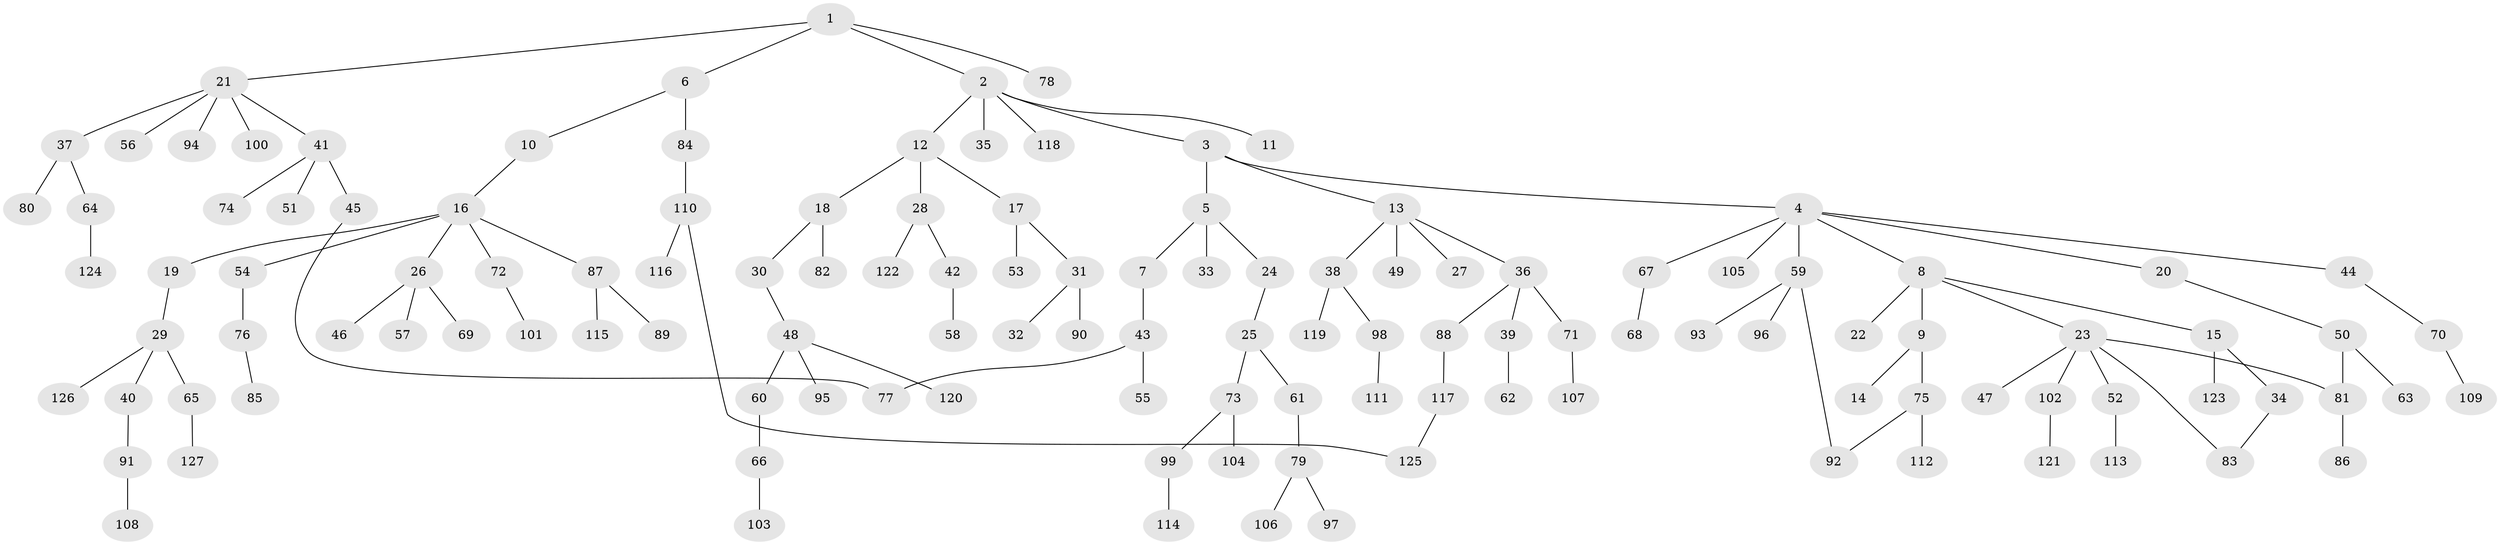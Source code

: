 // Generated by graph-tools (version 1.1) at 2025/10/02/27/25 16:10:54]
// undirected, 127 vertices, 131 edges
graph export_dot {
graph [start="1"]
  node [color=gray90,style=filled];
  1;
  2;
  3;
  4;
  5;
  6;
  7;
  8;
  9;
  10;
  11;
  12;
  13;
  14;
  15;
  16;
  17;
  18;
  19;
  20;
  21;
  22;
  23;
  24;
  25;
  26;
  27;
  28;
  29;
  30;
  31;
  32;
  33;
  34;
  35;
  36;
  37;
  38;
  39;
  40;
  41;
  42;
  43;
  44;
  45;
  46;
  47;
  48;
  49;
  50;
  51;
  52;
  53;
  54;
  55;
  56;
  57;
  58;
  59;
  60;
  61;
  62;
  63;
  64;
  65;
  66;
  67;
  68;
  69;
  70;
  71;
  72;
  73;
  74;
  75;
  76;
  77;
  78;
  79;
  80;
  81;
  82;
  83;
  84;
  85;
  86;
  87;
  88;
  89;
  90;
  91;
  92;
  93;
  94;
  95;
  96;
  97;
  98;
  99;
  100;
  101;
  102;
  103;
  104;
  105;
  106;
  107;
  108;
  109;
  110;
  111;
  112;
  113;
  114;
  115;
  116;
  117;
  118;
  119;
  120;
  121;
  122;
  123;
  124;
  125;
  126;
  127;
  1 -- 2;
  1 -- 6;
  1 -- 21;
  1 -- 78;
  2 -- 3;
  2 -- 11;
  2 -- 12;
  2 -- 35;
  2 -- 118;
  3 -- 4;
  3 -- 5;
  3 -- 13;
  4 -- 8;
  4 -- 20;
  4 -- 44;
  4 -- 59;
  4 -- 67;
  4 -- 105;
  5 -- 7;
  5 -- 24;
  5 -- 33;
  6 -- 10;
  6 -- 84;
  7 -- 43;
  8 -- 9;
  8 -- 15;
  8 -- 22;
  8 -- 23;
  9 -- 14;
  9 -- 75;
  10 -- 16;
  12 -- 17;
  12 -- 18;
  12 -- 28;
  13 -- 27;
  13 -- 36;
  13 -- 38;
  13 -- 49;
  15 -- 34;
  15 -- 123;
  16 -- 19;
  16 -- 26;
  16 -- 54;
  16 -- 72;
  16 -- 87;
  17 -- 31;
  17 -- 53;
  18 -- 30;
  18 -- 82;
  19 -- 29;
  20 -- 50;
  21 -- 37;
  21 -- 41;
  21 -- 56;
  21 -- 94;
  21 -- 100;
  23 -- 47;
  23 -- 52;
  23 -- 81;
  23 -- 102;
  23 -- 83;
  24 -- 25;
  25 -- 61;
  25 -- 73;
  26 -- 46;
  26 -- 57;
  26 -- 69;
  28 -- 42;
  28 -- 122;
  29 -- 40;
  29 -- 65;
  29 -- 126;
  30 -- 48;
  31 -- 32;
  31 -- 90;
  34 -- 83;
  36 -- 39;
  36 -- 71;
  36 -- 88;
  37 -- 64;
  37 -- 80;
  38 -- 98;
  38 -- 119;
  39 -- 62;
  40 -- 91;
  41 -- 45;
  41 -- 51;
  41 -- 74;
  42 -- 58;
  43 -- 55;
  43 -- 77;
  44 -- 70;
  45 -- 77;
  48 -- 60;
  48 -- 95;
  48 -- 120;
  50 -- 63;
  50 -- 81;
  52 -- 113;
  54 -- 76;
  59 -- 93;
  59 -- 96;
  59 -- 92;
  60 -- 66;
  61 -- 79;
  64 -- 124;
  65 -- 127;
  66 -- 103;
  67 -- 68;
  70 -- 109;
  71 -- 107;
  72 -- 101;
  73 -- 99;
  73 -- 104;
  75 -- 92;
  75 -- 112;
  76 -- 85;
  79 -- 97;
  79 -- 106;
  81 -- 86;
  84 -- 110;
  87 -- 89;
  87 -- 115;
  88 -- 117;
  91 -- 108;
  98 -- 111;
  99 -- 114;
  102 -- 121;
  110 -- 116;
  110 -- 125;
  117 -- 125;
}
